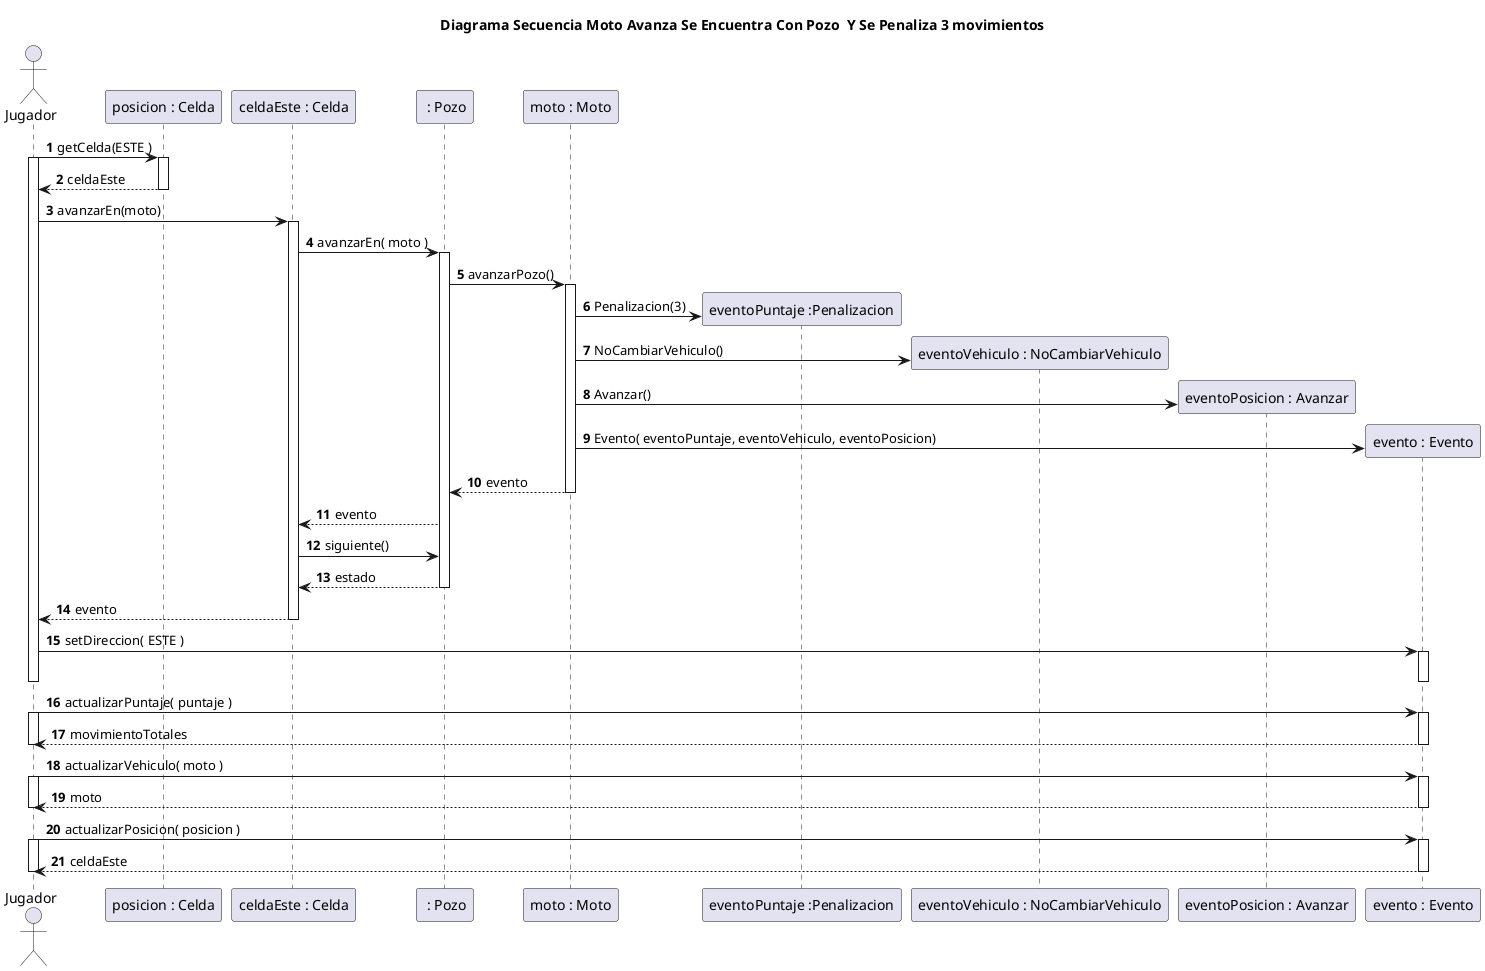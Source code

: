 @startuml
title Diagrama Secuencia Moto Avanza Se Encuentra Con Pozo  Y Se Penaliza 3 movimientos

autonumber

actor Jugador

Jugador -> "posicion : Celda"++: getCelda(ESTE )
activate Jugador
"posicion : Celda" --> Jugador: celdaEste
deactivate "posicion : Celda"

Jugador -> "celdaEste : Celda"++: avanzarEn(moto)
"celdaEste : Celda" -> " : Pozo"++: avanzarEn( moto )
" : Pozo" -> "moto : Moto"++: avanzarPozo()

create "eventoPuntaje :Penalizacion"
"moto : Moto"-> "eventoPuntaje :Penalizacion": Penalizacion(3)

create "eventoVehiculo : NoCambiarVehiculo"
"moto : Moto"-> "eventoVehiculo : NoCambiarVehiculo": NoCambiarVehiculo()

create "eventoPosicion : Avanzar"
"moto : Moto"-> "eventoPosicion : Avanzar": Avanzar()

create "evento : Evento"
"moto : Moto"  -> "evento : Evento": Evento( eventoPuntaje, eventoVehiculo, eventoPosicion)


"moto : Moto" --> " : Pozo": evento
deactivate "moto : Moto"

" : Pozo" --> "celdaEste : Celda": evento
"celdaEste : Celda" -> " : Pozo": siguiente()
" : Pozo" --> "celdaEste : Celda": estado
deactivate " : Pozo"


"celdaEste : Celda" --> Jugador: evento
deactivate "celdaEste : Celda"

Jugador -> "evento : Evento"++: setDireccion( ESTE )
deactivate "evento : Evento"

deactivate Jugador

Jugador -> "evento : Evento"++: actualizarPuntaje( puntaje )
activate Jugador
Jugador <-- "evento : Evento"--: movimientoTotales
deactivate Jugador

Jugador -> "evento : Evento"++: actualizarVehiculo( moto )
activate Jugador
Jugador <-- "evento : Evento"--: moto
deactivate Jugador

Jugador -> "evento : Evento"++: actualizarPosicion( posicion )
activate Jugador
Jugador <-- "evento : Evento"--: celdaEste
deactivate Jugador

@enduml